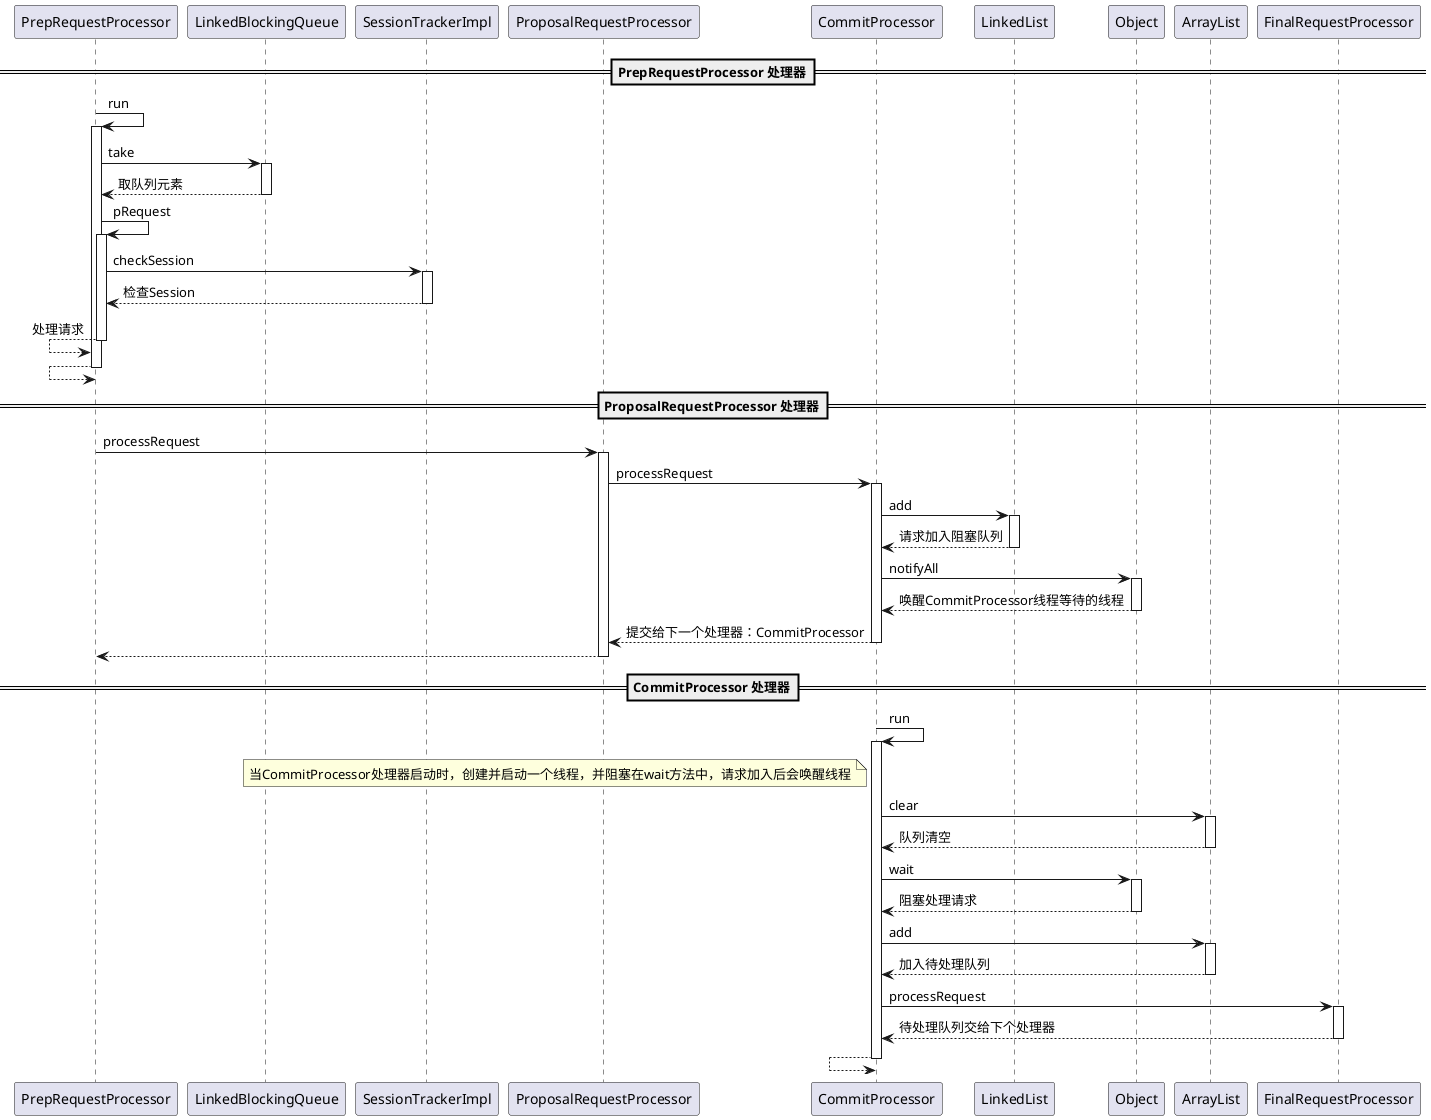 @startuml


==PrepRequestProcessor 处理器==
PrepRequestProcessor->PrepRequestProcessor:run
activate PrepRequestProcessor
    PrepRequestProcessor->LinkedBlockingQueue:take
    activate LinkedBlockingQueue
    PrepRequestProcessor<--LinkedBlockingQueue:取队列元素
    deactivate LinkedBlockingQueue

    PrepRequestProcessor->PrepRequestProcessor:pRequest
    activate PrepRequestProcessor
        PrepRequestProcessor->SessionTrackerImpl:checkSession
        activate SessionTrackerImpl
        PrepRequestProcessor<--SessionTrackerImpl:检查Session
        deactivate SessionTrackerImpl
    PrepRequestProcessor<--PrepRequestProcessor:处理请求
    deactivate PrepRequestProcessor

PrepRequestProcessor<--PrepRequestProcessor:
deactivate PrepRequestProcessor

==ProposalRequestProcessor 处理器==
PrepRequestProcessor->ProposalRequestProcessor:processRequest
activate ProposalRequestProcessor
    ProposalRequestProcessor->CommitProcessor:processRequest
    activate CommitProcessor
        CommitProcessor->LinkedList:add
        activate LinkedList
        CommitProcessor<--LinkedList:请求加入阻塞队列
        deactivate LinkedList
        CommitProcessor->Object:notifyAll
        activate Object
        CommitProcessor<--Object:唤醒CommitProcessor线程等待的线程
        deactivate Object
    ProposalRequestProcessor<--CommitProcessor:提交给下一个处理器：CommitProcessor
    deactivate CommitProcessor
PrepRequestProcessor<--ProposalRequestProcessor:
deactivate ProposalRequestProcessor

==CommitProcessor 处理器==
CommitProcessor->CommitProcessor:run
activate CommitProcessor
note left of CommitProcessor:当CommitProcessor处理器启动时，创建并启动一个线程，并阻塞在wait方法中，请求加入后会唤醒线程
    CommitProcessor->ArrayList:clear
    activate ArrayList
    CommitProcessor<--ArrayList:队列清空
    deactivate ArrayList

    CommitProcessor->Object:wait
    activate Object
    CommitProcessor<--Object:阻塞处理请求
    deactivate Object

    CommitProcessor->ArrayList:add
    activate ArrayList
    CommitProcessor<--ArrayList:加入待处理队列
    deactivate ArrayList

    CommitProcessor->FinalRequestProcessor:processRequest
    activate FinalRequestProcessor
    CommitProcessor<--FinalRequestProcessor:待处理队列交给下个处理器
    deactivate FinalRequestProcessor

CommitProcessor<--CommitProcessor:
deactivate CommitProcessor


@enduml